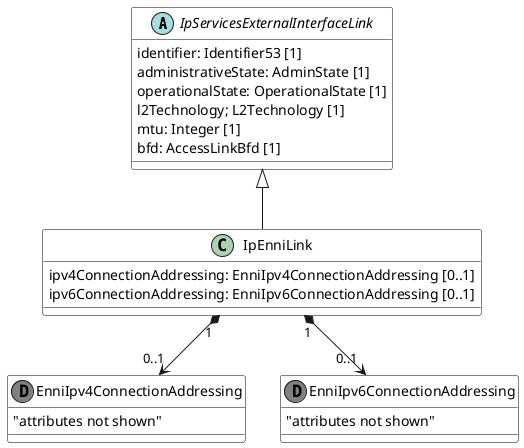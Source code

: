 @startuml
skinparam {
    ClassBackgroundColor White
    ClassBorderColor Black
}

abstract class IpServicesExternalInterfaceLink {

    identifier: Identifier53 [1]
    administrativeState: AdminState [1]
    operationalState: OperationalState [1]
    l2Technology; L2Technology [1]
    mtu: Integer [1]
    bfd: AccessLinkBfd [1]
}

class IpEnniLink {
    ipv4ConnectionAddressing: EnniIpv4ConnectionAddressing [0..1]
    ipv6ConnectionAddressing: EnniIpv6ConnectionAddressing [0..1]
}

IpServicesExternalInterfaceLink <|-- IpEnniLink

IpEnniLink "1" *--> "0..1" EnniIpv4ConnectionAddressing
IpEnniLink "1" *--> "0..1" EnniIpv6ConnectionAddressing

class EnniIpv4ConnectionAddressing << (D, Gray) >> {
    "attributes not shown"
}

class EnniIpv6ConnectionAddressing << (D, Gray) >> {
    "attributes not shown"
}

@enduml